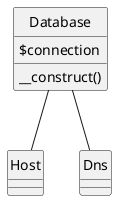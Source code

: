 @startuml
skinparam classAttributeIconSize 0
skinparam monochrome true
hide circle

class Database {
  $connection
  __construct()
}

class Host {
}

class Dns {
}

Database -- Host
Database -- Dns
@enduml
